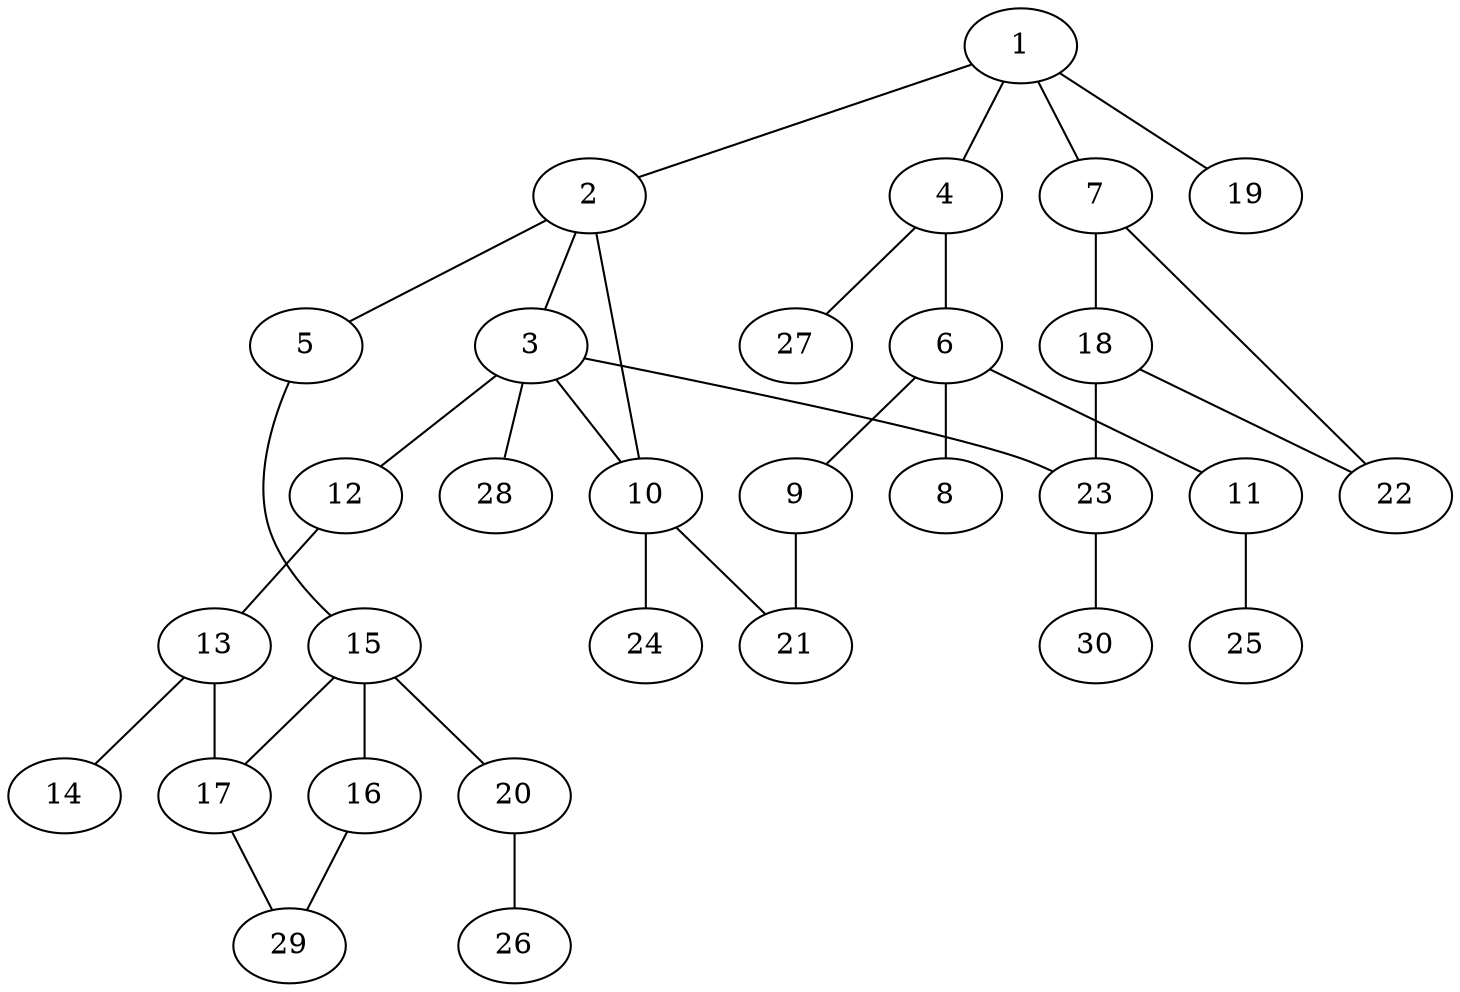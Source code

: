 graph graphname {1--2
1--4
1--7
1--19
2--3
2--5
2--10
3--10
3--12
3--23
3--28
4--6
4--27
5--15
6--8
6--9
6--11
7--18
7--22
9--21
10--21
10--24
11--25
12--13
13--14
13--17
15--16
15--17
15--20
16--29
17--29
18--22
18--23
20--26
23--30
}
